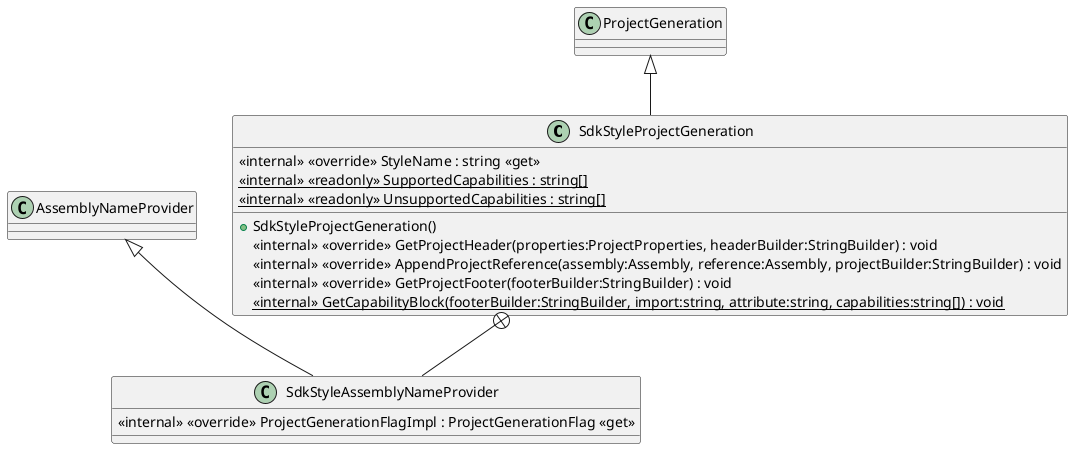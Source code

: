 @startuml
class SdkStyleProjectGeneration {
    <<internal>> <<override>> StyleName : string <<get>>
    + SdkStyleProjectGeneration()
    <<internal>> {static} <<readonly>> SupportedCapabilities : string[]
    <<internal>> {static} <<readonly>> UnsupportedCapabilities : string[]
    <<internal>> <<override>> GetProjectHeader(properties:ProjectProperties, headerBuilder:StringBuilder) : void
    <<internal>> <<override>> AppendProjectReference(assembly:Assembly, reference:Assembly, projectBuilder:StringBuilder) : void
    <<internal>> <<override>> GetProjectFooter(footerBuilder:StringBuilder) : void
    <<internal>> {static} GetCapabilityBlock(footerBuilder:StringBuilder, import:string, attribute:string, capabilities:string[]) : void
}
class SdkStyleAssemblyNameProvider {
    <<internal>> <<override>> ProjectGenerationFlagImpl : ProjectGenerationFlag <<get>>
}
ProjectGeneration <|-- SdkStyleProjectGeneration
SdkStyleProjectGeneration +-- SdkStyleAssemblyNameProvider
AssemblyNameProvider <|-- SdkStyleAssemblyNameProvider
@enduml
